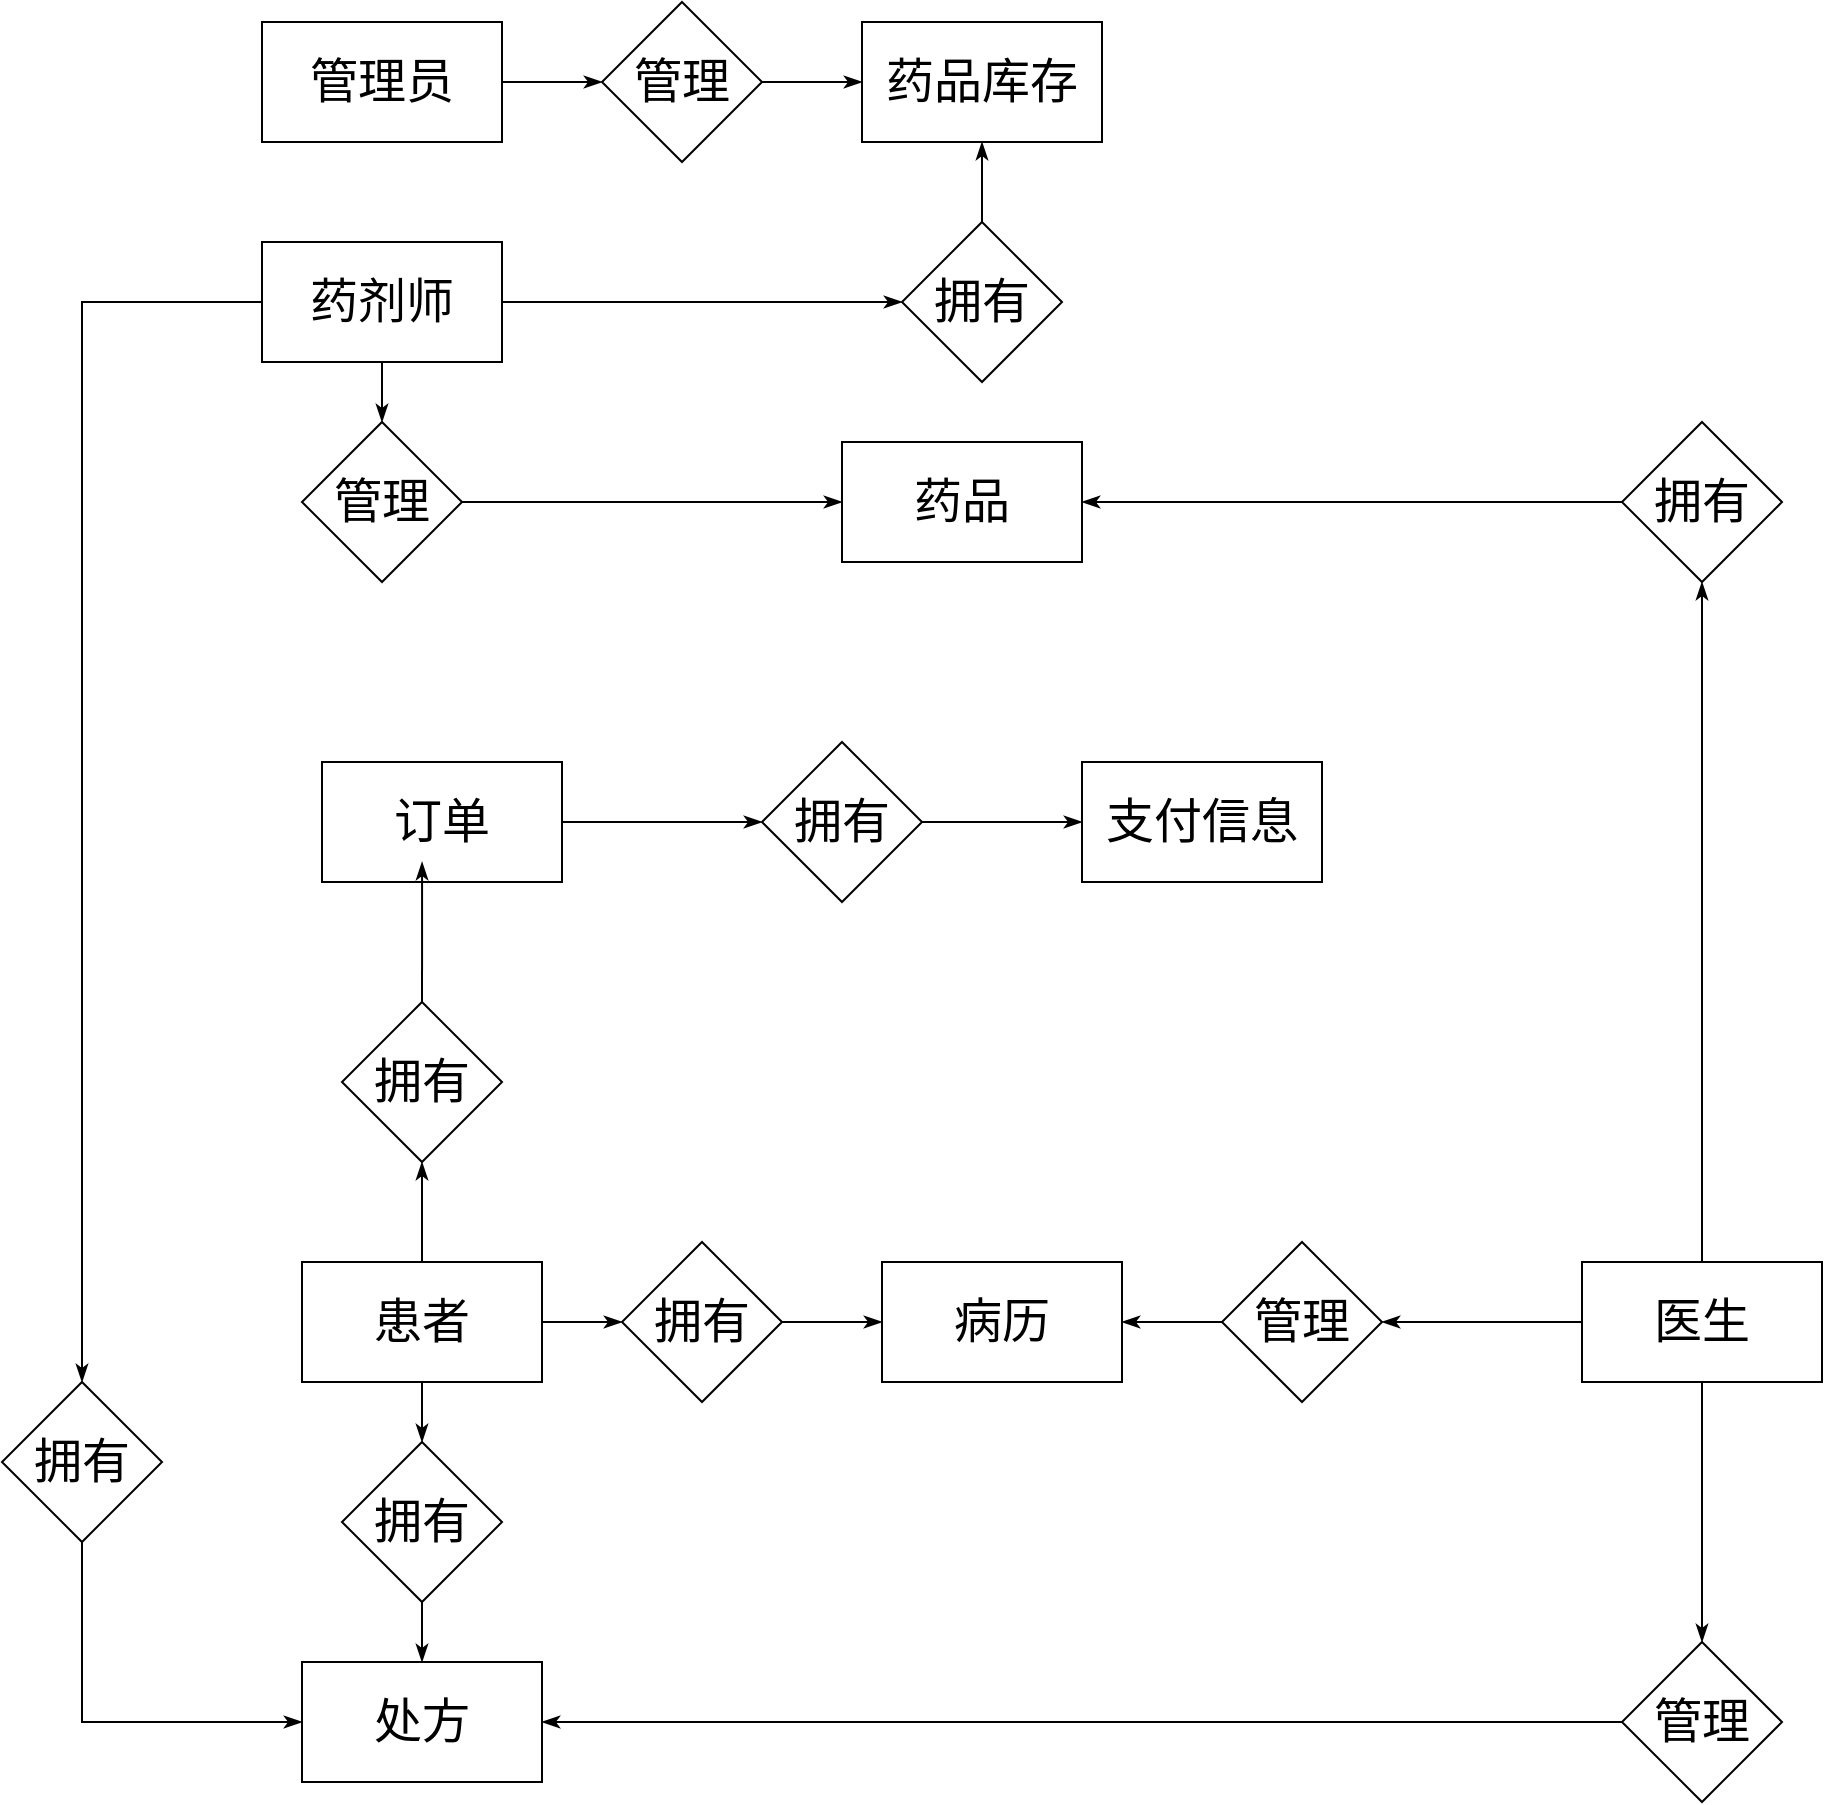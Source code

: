 <mxfile version="17.5.0" type="github" pages="9">
  <diagram id="R2lEEEUBdFMjLlhIrx00" name="Page-1">
    <mxGraphModel dx="2650" dy="980" grid="1" gridSize="10" guides="1" tooltips="1" connect="1" arrows="1" fold="1" page="1" pageScale="1" pageWidth="850" pageHeight="1100" math="0" shadow="0" extFonts="Permanent Marker^https://fonts.googleapis.com/css?family=Permanent+Marker">
      <root>
        <mxCell id="0" />
        <mxCell id="1" parent="0" />
        <mxCell id="uY7E9bYtpIb9jMVkBMFC-43" style="edgeStyle=none;rounded=0;orthogonalLoop=1;jettySize=auto;html=1;endArrow=classicThin;endFill=1;fontSize=24;" parent="1" source="uY7E9bYtpIb9jMVkBMFC-13" target="uY7E9bYtpIb9jMVkBMFC-15" edge="1">
          <mxGeometry relative="1" as="geometry" />
        </mxCell>
        <mxCell id="uY7E9bYtpIb9jMVkBMFC-53" style="edgeStyle=none;rounded=0;orthogonalLoop=1;jettySize=auto;html=1;endArrow=classicThin;endFill=1;fontSize=24;" parent="1" source="uY7E9bYtpIb9jMVkBMFC-13" target="uY7E9bYtpIb9jMVkBMFC-52" edge="1">
          <mxGeometry relative="1" as="geometry" />
        </mxCell>
        <mxCell id="uY7E9bYtpIb9jMVkBMFC-64" style="edgeStyle=none;rounded=0;orthogonalLoop=1;jettySize=auto;html=1;endArrow=classicThin;endFill=1;fontSize=24;" parent="1" source="uY7E9bYtpIb9jMVkBMFC-13" target="uY7E9bYtpIb9jMVkBMFC-63" edge="1">
          <mxGeometry relative="1" as="geometry" />
        </mxCell>
        <mxCell id="uY7E9bYtpIb9jMVkBMFC-13" value="患者" style="rounded=0;whiteSpace=wrap;html=1;fontSize=24;" parent="1" vertex="1">
          <mxGeometry x="140" y="660" width="120" height="60" as="geometry" />
        </mxCell>
        <mxCell id="uY7E9bYtpIb9jMVkBMFC-46" style="edgeStyle=none;rounded=0;orthogonalLoop=1;jettySize=auto;html=1;endArrow=classicThin;endFill=1;fontSize=24;" parent="1" source="uY7E9bYtpIb9jMVkBMFC-14" target="uY7E9bYtpIb9jMVkBMFC-18" edge="1">
          <mxGeometry relative="1" as="geometry" />
        </mxCell>
        <mxCell id="uY7E9bYtpIb9jMVkBMFC-14" value="管理" style="rhombus;whiteSpace=wrap;html=1;fontSize=24;" parent="1" vertex="1">
          <mxGeometry x="600" y="650" width="80" height="80" as="geometry" />
        </mxCell>
        <mxCell id="uY7E9bYtpIb9jMVkBMFC-44" style="edgeStyle=none;rounded=0;orthogonalLoop=1;jettySize=auto;html=1;endArrow=classicThin;endFill=1;fontSize=24;" parent="1" source="uY7E9bYtpIb9jMVkBMFC-15" target="uY7E9bYtpIb9jMVkBMFC-18" edge="1">
          <mxGeometry relative="1" as="geometry" />
        </mxCell>
        <mxCell id="uY7E9bYtpIb9jMVkBMFC-15" value="拥有" style="rhombus;whiteSpace=wrap;html=1;fontSize=24;" parent="1" vertex="1">
          <mxGeometry x="300" y="650" width="80" height="80" as="geometry" />
        </mxCell>
        <mxCell id="uY7E9bYtpIb9jMVkBMFC-45" style="edgeStyle=none;rounded=0;orthogonalLoop=1;jettySize=auto;html=1;endArrow=classicThin;endFill=1;fontSize=24;" parent="1" source="uY7E9bYtpIb9jMVkBMFC-16" target="uY7E9bYtpIb9jMVkBMFC-14" edge="1">
          <mxGeometry relative="1" as="geometry" />
        </mxCell>
        <mxCell id="uY7E9bYtpIb9jMVkBMFC-50" style="edgeStyle=none;rounded=0;orthogonalLoop=1;jettySize=auto;html=1;endArrow=classicThin;endFill=1;fontSize=24;" parent="1" source="uY7E9bYtpIb9jMVkBMFC-16" target="uY7E9bYtpIb9jMVkBMFC-49" edge="1">
          <mxGeometry relative="1" as="geometry" />
        </mxCell>
        <mxCell id="uY7E9bYtpIb9jMVkBMFC-69" style="edgeStyle=none;rounded=0;orthogonalLoop=1;jettySize=auto;html=1;endArrow=classicThin;endFill=1;fontSize=24;" parent="1" source="uY7E9bYtpIb9jMVkBMFC-16" target="uY7E9bYtpIb9jMVkBMFC-37" edge="1">
          <mxGeometry relative="1" as="geometry">
            <mxPoint x="840" y="330" as="targetPoint" />
          </mxGeometry>
        </mxCell>
        <mxCell id="uY7E9bYtpIb9jMVkBMFC-16" value="医生" style="rounded=0;whiteSpace=wrap;html=1;fontSize=24;" parent="1" vertex="1">
          <mxGeometry x="780" y="660" width="120" height="60" as="geometry" />
        </mxCell>
        <mxCell id="uY7E9bYtpIb9jMVkBMFC-35" style="edgeStyle=none;rounded=0;orthogonalLoop=1;jettySize=auto;html=1;endArrow=classicThin;endFill=1;fontSize=24;" parent="1" source="uY7E9bYtpIb9jMVkBMFC-17" target="uY7E9bYtpIb9jMVkBMFC-34" edge="1">
          <mxGeometry relative="1" as="geometry" />
        </mxCell>
        <mxCell id="uY7E9bYtpIb9jMVkBMFC-41" style="edgeStyle=none;rounded=0;orthogonalLoop=1;jettySize=auto;html=1;endArrow=classicThin;endFill=1;fontSize=24;" parent="1" source="uY7E9bYtpIb9jMVkBMFC-17" edge="1">
          <mxGeometry relative="1" as="geometry">
            <mxPoint x="180" y="210.0" as="targetPoint" />
          </mxGeometry>
        </mxCell>
        <mxCell id="uY7E9bYtpIb9jMVkBMFC-62" style="edgeStyle=none;rounded=0;orthogonalLoop=1;jettySize=auto;html=1;endArrow=classicThin;endFill=1;fontSize=24;" parent="1" source="uY7E9bYtpIb9jMVkBMFC-17" target="uY7E9bYtpIb9jMVkBMFC-58" edge="1">
          <mxGeometry relative="1" as="geometry">
            <Array as="points">
              <mxPoint x="30" y="180" />
            </Array>
          </mxGeometry>
        </mxCell>
        <mxCell id="uY7E9bYtpIb9jMVkBMFC-70" style="edgeStyle=none;rounded=0;orthogonalLoop=1;jettySize=auto;html=1;entryX=0.5;entryY=0;entryDx=0;entryDy=0;endArrow=classicThin;endFill=1;fontSize=24;" parent="1" source="uY7E9bYtpIb9jMVkBMFC-17" target="uY7E9bYtpIb9jMVkBMFC-40" edge="1">
          <mxGeometry relative="1" as="geometry" />
        </mxCell>
        <mxCell id="uY7E9bYtpIb9jMVkBMFC-17" value="药剂师" style="rounded=0;whiteSpace=wrap;html=1;fontSize=24;" parent="1" vertex="1">
          <mxGeometry x="120" y="150" width="120" height="60" as="geometry" />
        </mxCell>
        <mxCell id="uY7E9bYtpIb9jMVkBMFC-18" value="病历" style="rounded=0;whiteSpace=wrap;html=1;fontSize=24;" parent="1" vertex="1">
          <mxGeometry x="430" y="660" width="120" height="60" as="geometry" />
        </mxCell>
        <mxCell id="uY7E9bYtpIb9jMVkBMFC-31" style="rounded=0;orthogonalLoop=1;jettySize=auto;html=1;endArrow=classicThin;endFill=1;fontSize=24;" parent="1" source="uY7E9bYtpIb9jMVkBMFC-19" target="uY7E9bYtpIb9jMVkBMFC-28" edge="1">
          <mxGeometry relative="1" as="geometry" />
        </mxCell>
        <mxCell id="uY7E9bYtpIb9jMVkBMFC-19" value="管理员" style="rounded=0;whiteSpace=wrap;html=1;fontSize=24;" parent="1" vertex="1">
          <mxGeometry x="120" y="40" width="120" height="60" as="geometry" />
        </mxCell>
        <mxCell id="uY7E9bYtpIb9jMVkBMFC-21" value="药品库存" style="rounded=0;whiteSpace=wrap;html=1;fontSize=24;" parent="1" vertex="1">
          <mxGeometry x="420" y="40" width="120" height="60" as="geometry" />
        </mxCell>
        <mxCell id="uY7E9bYtpIb9jMVkBMFC-22" value="药品" style="rounded=0;whiteSpace=wrap;html=1;fontSize=24;" parent="1" vertex="1">
          <mxGeometry x="410" y="250" width="120" height="60" as="geometry" />
        </mxCell>
        <mxCell id="uY7E9bYtpIb9jMVkBMFC-23" value="处方" style="rounded=0;whiteSpace=wrap;html=1;fontSize=24;" parent="1" vertex="1">
          <mxGeometry x="140" y="860" width="120" height="60" as="geometry" />
        </mxCell>
        <mxCell id="uY7E9bYtpIb9jMVkBMFC-24" value="支付信息" style="rounded=0;whiteSpace=wrap;html=1;fontSize=24;" parent="1" vertex="1">
          <mxGeometry x="530" y="410" width="120" height="60" as="geometry" />
        </mxCell>
        <mxCell id="uY7E9bYtpIb9jMVkBMFC-67" style="edgeStyle=none;rounded=0;orthogonalLoop=1;jettySize=auto;html=1;endArrow=classicThin;endFill=1;fontSize=24;" parent="1" source="uY7E9bYtpIb9jMVkBMFC-25" target="uY7E9bYtpIb9jMVkBMFC-66" edge="1">
          <mxGeometry relative="1" as="geometry" />
        </mxCell>
        <mxCell id="uY7E9bYtpIb9jMVkBMFC-25" value="订单" style="rounded=0;whiteSpace=wrap;html=1;fontSize=24;" parent="1" vertex="1">
          <mxGeometry x="150" y="410" width="120" height="60" as="geometry" />
        </mxCell>
        <mxCell id="uY7E9bYtpIb9jMVkBMFC-33" style="edgeStyle=none;rounded=0;orthogonalLoop=1;jettySize=auto;html=1;endArrow=classicThin;endFill=1;fontSize=24;" parent="1" source="uY7E9bYtpIb9jMVkBMFC-28" target="uY7E9bYtpIb9jMVkBMFC-21" edge="1">
          <mxGeometry relative="1" as="geometry" />
        </mxCell>
        <mxCell id="uY7E9bYtpIb9jMVkBMFC-28" value="管理" style="rhombus;whiteSpace=wrap;html=1;fontSize=24;" parent="1" vertex="1">
          <mxGeometry x="290" y="30" width="80" height="80" as="geometry" />
        </mxCell>
        <mxCell id="uY7E9bYtpIb9jMVkBMFC-36" style="edgeStyle=none;rounded=0;orthogonalLoop=1;jettySize=auto;html=1;endArrow=classicThin;endFill=1;fontSize=24;" parent="1" source="uY7E9bYtpIb9jMVkBMFC-34" target="uY7E9bYtpIb9jMVkBMFC-21" edge="1">
          <mxGeometry relative="1" as="geometry" />
        </mxCell>
        <mxCell id="uY7E9bYtpIb9jMVkBMFC-34" value="拥有" style="rhombus;whiteSpace=wrap;html=1;fontSize=24;" parent="1" vertex="1">
          <mxGeometry x="440" y="140" width="80" height="80" as="geometry" />
        </mxCell>
        <mxCell id="uY7E9bYtpIb9jMVkBMFC-38" style="edgeStyle=none;rounded=0;orthogonalLoop=1;jettySize=auto;html=1;endArrow=classicThin;endFill=1;fontSize=24;" parent="1" source="uY7E9bYtpIb9jMVkBMFC-37" target="uY7E9bYtpIb9jMVkBMFC-22" edge="1">
          <mxGeometry relative="1" as="geometry" />
        </mxCell>
        <mxCell id="uY7E9bYtpIb9jMVkBMFC-37" value="拥有" style="rhombus;whiteSpace=wrap;html=1;fontSize=24;" parent="1" vertex="1">
          <mxGeometry x="800" y="240" width="80" height="80" as="geometry" />
        </mxCell>
        <mxCell id="uY7E9bYtpIb9jMVkBMFC-42" style="edgeStyle=none;rounded=0;orthogonalLoop=1;jettySize=auto;html=1;endArrow=classicThin;endFill=1;fontSize=24;" parent="1" source="uY7E9bYtpIb9jMVkBMFC-40" target="uY7E9bYtpIb9jMVkBMFC-22" edge="1">
          <mxGeometry relative="1" as="geometry" />
        </mxCell>
        <mxCell id="uY7E9bYtpIb9jMVkBMFC-40" value="管理" style="rhombus;whiteSpace=wrap;html=1;fontSize=24;" parent="1" vertex="1">
          <mxGeometry x="140" y="240" width="80" height="80" as="geometry" />
        </mxCell>
        <mxCell id="uY7E9bYtpIb9jMVkBMFC-51" style="edgeStyle=none;rounded=0;orthogonalLoop=1;jettySize=auto;html=1;endArrow=classicThin;endFill=1;fontSize=24;" parent="1" source="uY7E9bYtpIb9jMVkBMFC-49" target="uY7E9bYtpIb9jMVkBMFC-23" edge="1">
          <mxGeometry relative="1" as="geometry" />
        </mxCell>
        <mxCell id="uY7E9bYtpIb9jMVkBMFC-49" value="管理" style="rhombus;whiteSpace=wrap;html=1;fontSize=24;" parent="1" vertex="1">
          <mxGeometry x="800" y="850" width="80" height="80" as="geometry" />
        </mxCell>
        <mxCell id="uY7E9bYtpIb9jMVkBMFC-54" style="edgeStyle=none;rounded=0;orthogonalLoop=1;jettySize=auto;html=1;endArrow=classicThin;endFill=1;fontSize=24;" parent="1" source="uY7E9bYtpIb9jMVkBMFC-52" target="uY7E9bYtpIb9jMVkBMFC-23" edge="1">
          <mxGeometry relative="1" as="geometry" />
        </mxCell>
        <mxCell id="uY7E9bYtpIb9jMVkBMFC-52" value="拥有" style="rhombus;whiteSpace=wrap;html=1;fontSize=24;" parent="1" vertex="1">
          <mxGeometry x="160" y="750" width="80" height="80" as="geometry" />
        </mxCell>
        <mxCell id="uY7E9bYtpIb9jMVkBMFC-60" style="edgeStyle=none;rounded=0;orthogonalLoop=1;jettySize=auto;html=1;endArrow=classicThin;endFill=1;fontSize=24;" parent="1" target="uY7E9bYtpIb9jMVkBMFC-23" edge="1">
          <mxGeometry relative="1" as="geometry">
            <mxPoint x="30" y="780" as="sourcePoint" />
            <Array as="points">
              <mxPoint x="30" y="890" />
            </Array>
          </mxGeometry>
        </mxCell>
        <mxCell id="uY7E9bYtpIb9jMVkBMFC-58" value="拥有" style="rhombus;whiteSpace=wrap;html=1;fontSize=24;" parent="1" vertex="1">
          <mxGeometry x="-10" y="720" width="80" height="80" as="geometry" />
        </mxCell>
        <mxCell id="uY7E9bYtpIb9jMVkBMFC-65" style="edgeStyle=none;rounded=0;orthogonalLoop=1;jettySize=auto;html=1;entryX=0.417;entryY=0.833;entryDx=0;entryDy=0;entryPerimeter=0;endArrow=classicThin;endFill=1;fontSize=24;" parent="1" source="uY7E9bYtpIb9jMVkBMFC-63" target="uY7E9bYtpIb9jMVkBMFC-25" edge="1">
          <mxGeometry relative="1" as="geometry" />
        </mxCell>
        <mxCell id="uY7E9bYtpIb9jMVkBMFC-63" value="拥有" style="rhombus;whiteSpace=wrap;html=1;fontSize=24;" parent="1" vertex="1">
          <mxGeometry x="160" y="530" width="80" height="80" as="geometry" />
        </mxCell>
        <mxCell id="uY7E9bYtpIb9jMVkBMFC-68" style="edgeStyle=none;rounded=0;orthogonalLoop=1;jettySize=auto;html=1;entryX=0;entryY=0.5;entryDx=0;entryDy=0;endArrow=classicThin;endFill=1;fontSize=24;" parent="1" source="uY7E9bYtpIb9jMVkBMFC-66" target="uY7E9bYtpIb9jMVkBMFC-24" edge="1">
          <mxGeometry relative="1" as="geometry" />
        </mxCell>
        <mxCell id="uY7E9bYtpIb9jMVkBMFC-66" value="拥有" style="rhombus;whiteSpace=wrap;html=1;fontSize=24;" parent="1" vertex="1">
          <mxGeometry x="370" y="400" width="80" height="80" as="geometry" />
        </mxCell>
      </root>
    </mxGraphModel>
  </diagram>
  <diagram id="TorP0n3NIhQpavDxAfDY" name="第 2 页">
    <mxGraphModel dx="990" dy="539" grid="1" gridSize="10" guides="1" tooltips="1" connect="1" arrows="1" fold="1" page="1" pageScale="1" pageWidth="827" pageHeight="1169" math="0" shadow="0">
      <root>
        <mxCell id="0" />
        <mxCell id="1" parent="0" />
        <mxCell id="TuiO1ikeX9fcjSL5zNRr-13" style="orthogonalLoop=1;jettySize=auto;html=1;fontFamily=Helvetica;fontSize=21;fontColor=default;endArrow=none;endFill=0;rounded=0;" parent="1" source="TuiO1ikeX9fcjSL5zNRr-1" target="TuiO1ikeX9fcjSL5zNRr-9" edge="1">
          <mxGeometry relative="1" as="geometry" />
        </mxCell>
        <mxCell id="TuiO1ikeX9fcjSL5zNRr-14" style="orthogonalLoop=1;jettySize=auto;html=1;fontFamily=Helvetica;fontSize=21;fontColor=default;endArrow=none;endFill=0;rounded=0;" parent="1" source="TuiO1ikeX9fcjSL5zNRr-1" target="TuiO1ikeX9fcjSL5zNRr-8" edge="1">
          <mxGeometry relative="1" as="geometry" />
        </mxCell>
        <mxCell id="TuiO1ikeX9fcjSL5zNRr-15" style="orthogonalLoop=1;jettySize=auto;html=1;fontFamily=Helvetica;fontSize=21;fontColor=default;endArrow=none;endFill=0;rounded=0;" parent="1" target="TuiO1ikeX9fcjSL5zNRr-7" edge="1">
          <mxGeometry relative="1" as="geometry">
            <mxPoint x="510" y="350" as="sourcePoint" />
          </mxGeometry>
        </mxCell>
        <mxCell id="TuiO1ikeX9fcjSL5zNRr-16" style="orthogonalLoop=1;jettySize=auto;html=1;fontFamily=Helvetica;fontSize=21;fontColor=default;endArrow=none;endFill=0;rounded=0;" parent="1" source="TuiO1ikeX9fcjSL5zNRr-1" target="TuiO1ikeX9fcjSL5zNRr-6" edge="1">
          <mxGeometry relative="1" as="geometry" />
        </mxCell>
        <mxCell id="TuiO1ikeX9fcjSL5zNRr-17" style="orthogonalLoop=1;jettySize=auto;html=1;fontFamily=Helvetica;fontSize=21;fontColor=default;endArrow=none;endFill=0;rounded=0;" parent="1" source="TuiO1ikeX9fcjSL5zNRr-1" target="TuiO1ikeX9fcjSL5zNRr-5" edge="1">
          <mxGeometry relative="1" as="geometry" />
        </mxCell>
        <mxCell id="TuiO1ikeX9fcjSL5zNRr-18" style="orthogonalLoop=1;jettySize=auto;html=1;fontFamily=Helvetica;fontSize=21;fontColor=default;endArrow=none;endFill=0;rounded=0;" parent="1" source="TuiO1ikeX9fcjSL5zNRr-1" target="TuiO1ikeX9fcjSL5zNRr-4" edge="1">
          <mxGeometry relative="1" as="geometry" />
        </mxCell>
        <mxCell id="TuiO1ikeX9fcjSL5zNRr-19" style="orthogonalLoop=1;jettySize=auto;html=1;fontFamily=Helvetica;fontSize=21;fontColor=default;endArrow=none;endFill=0;rounded=0;" parent="1" source="TuiO1ikeX9fcjSL5zNRr-1" target="TuiO1ikeX9fcjSL5zNRr-2" edge="1">
          <mxGeometry relative="1" as="geometry" />
        </mxCell>
        <mxCell id="TuiO1ikeX9fcjSL5zNRr-20" style="orthogonalLoop=1;jettySize=auto;html=1;fontFamily=Helvetica;fontSize=21;fontColor=default;endArrow=none;endFill=0;rounded=0;" parent="1" source="TuiO1ikeX9fcjSL5zNRr-1" target="TuiO1ikeX9fcjSL5zNRr-3" edge="1">
          <mxGeometry relative="1" as="geometry" />
        </mxCell>
        <mxCell id="TuiO1ikeX9fcjSL5zNRr-1" value="患者" style="rounded=1;whiteSpace=wrap;html=1;fontSize=21;labelBackgroundColor=default;endArrow=none;endFill=0;" parent="1" vertex="1">
          <mxGeometry x="350" y="250" width="170" height="100" as="geometry" />
        </mxCell>
        <mxCell id="TuiO1ikeX9fcjSL5zNRr-2" value="&lt;font style=&quot;font-size: 21px;&quot;&gt;id&lt;/font&gt;" style="ellipse;whiteSpace=wrap;html=1;fontSize=21;labelBackgroundColor=default;endArrow=none;rounded=1;endFill=0;" parent="1" vertex="1">
          <mxGeometry x="310" y="50" width="120" height="80" as="geometry" />
        </mxCell>
        <mxCell id="TuiO1ikeX9fcjSL5zNRr-3" value="姓名" style="ellipse;whiteSpace=wrap;html=1;fontSize=21;labelBackgroundColor=default;endArrow=none;rounded=1;endFill=0;" parent="1" vertex="1">
          <mxGeometry x="210" y="110" width="120" height="80" as="geometry" />
        </mxCell>
        <mxCell id="TuiO1ikeX9fcjSL5zNRr-4" value="生日" style="ellipse;whiteSpace=wrap;html=1;fontSize=21;labelBackgroundColor=default;endArrow=none;rounded=1;endFill=0;" parent="1" vertex="1">
          <mxGeometry x="160" y="210" width="120" height="80" as="geometry" />
        </mxCell>
        <mxCell id="TuiO1ikeX9fcjSL5zNRr-5" value="身份证号" style="ellipse;whiteSpace=wrap;html=1;fontSize=21;labelBackgroundColor=default;endArrow=none;rounded=1;endFill=0;" parent="1" vertex="1">
          <mxGeometry x="180" y="310" width="120" height="80" as="geometry" />
        </mxCell>
        <mxCell id="TuiO1ikeX9fcjSL5zNRr-6" value="职业" style="ellipse;whiteSpace=wrap;html=1;fontSize=21;labelBackgroundColor=default;endArrow=none;rounded=1;endFill=0;" parent="1" vertex="1">
          <mxGeometry x="320" y="400" width="120" height="80" as="geometry" />
        </mxCell>
        <mxCell id="TuiO1ikeX9fcjSL5zNRr-7" value="电话" style="ellipse;whiteSpace=wrap;html=1;fontSize=21;labelBackgroundColor=default;endArrow=none;rounded=1;endFill=0;" parent="1" vertex="1">
          <mxGeometry x="520" y="390" width="120" height="80" as="geometry" />
        </mxCell>
        <mxCell id="TuiO1ikeX9fcjSL5zNRr-8" value="性别" style="ellipse;whiteSpace=wrap;html=1;fontSize=21;labelBackgroundColor=default;endArrow=none;rounded=1;endFill=0;" parent="1" vertex="1">
          <mxGeometry x="580" y="270" width="120" height="80" as="geometry" />
        </mxCell>
        <mxCell id="TuiO1ikeX9fcjSL5zNRr-9" value="年龄" style="ellipse;whiteSpace=wrap;html=1;fontSize=21;" parent="1" vertex="1">
          <mxGeometry x="580" y="160" width="120" height="80" as="geometry" />
        </mxCell>
        <mxCell id="TuiO1ikeX9fcjSL5zNRr-10" value="工作单位" style="ellipse;whiteSpace=wrap;html=1;fontSize=21;labelBackgroundColor=default;endArrow=none;rounded=1;endFill=0;" parent="1" vertex="1">
          <mxGeometry x="480" y="60" width="120" height="80" as="geometry" />
        </mxCell>
        <mxCell id="5BvkhjFjZKXJKKaeE2xH-2" style="orthogonalLoop=1;jettySize=auto;html=1;fontFamily=Helvetica;fontSize=21;fontColor=default;endArrow=none;endFill=0;rounded=0;" parent="1" source="TuiO1ikeX9fcjSL5zNRr-1" target="TuiO1ikeX9fcjSL5zNRr-10" edge="1">
          <mxGeometry relative="1" as="geometry">
            <mxPoint x="420" y="260" as="sourcePoint" />
            <mxPoint x="364" y="160" as="targetPoint" />
          </mxGeometry>
        </mxCell>
      </root>
    </mxGraphModel>
  </diagram>
  <diagram id="hadG1VR05ZEIkQp3sjcM" name="第 3 页">
    <mxGraphModel dx="990" dy="539" grid="1" gridSize="10" guides="1" tooltips="1" connect="1" arrows="1" fold="1" page="1" pageScale="1" pageWidth="827" pageHeight="1169" math="0" shadow="0">
      <root>
        <mxCell id="0" />
        <mxCell id="1" parent="0" />
        <mxCell id="MOh-h57dz2v4LBhrLHe_-13" style="rounded=0;orthogonalLoop=1;jettySize=auto;html=1;fontFamily=Helvetica;fontSize=21;fontColor=default;endArrow=none;endFill=0;" parent="1" source="MOh-h57dz2v4LBhrLHe_-1" target="MOh-h57dz2v4LBhrLHe_-10" edge="1">
          <mxGeometry relative="1" as="geometry" />
        </mxCell>
        <mxCell id="MOh-h57dz2v4LBhrLHe_-14" style="rounded=0;orthogonalLoop=1;jettySize=auto;html=1;fontFamily=Helvetica;fontSize=21;fontColor=default;endArrow=none;endFill=0;" parent="1" source="MOh-h57dz2v4LBhrLHe_-1" target="MOh-h57dz2v4LBhrLHe_-9" edge="1">
          <mxGeometry relative="1" as="geometry" />
        </mxCell>
        <mxCell id="MOh-h57dz2v4LBhrLHe_-15" style="rounded=0;orthogonalLoop=1;jettySize=auto;html=1;fontFamily=Helvetica;fontSize=21;fontColor=default;endArrow=none;endFill=0;" parent="1" source="MOh-h57dz2v4LBhrLHe_-1" target="MOh-h57dz2v4LBhrLHe_-8" edge="1">
          <mxGeometry relative="1" as="geometry" />
        </mxCell>
        <mxCell id="MOh-h57dz2v4LBhrLHe_-16" style="rounded=0;orthogonalLoop=1;jettySize=auto;html=1;fontFamily=Helvetica;fontSize=21;fontColor=default;endArrow=none;endFill=0;" parent="1" source="MOh-h57dz2v4LBhrLHe_-1" target="MOh-h57dz2v4LBhrLHe_-7" edge="1">
          <mxGeometry relative="1" as="geometry" />
        </mxCell>
        <mxCell id="MOh-h57dz2v4LBhrLHe_-17" style="rounded=0;orthogonalLoop=1;jettySize=auto;html=1;fontFamily=Helvetica;fontSize=21;fontColor=default;endArrow=none;endFill=0;" parent="1" source="MOh-h57dz2v4LBhrLHe_-1" target="MOh-h57dz2v4LBhrLHe_-6" edge="1">
          <mxGeometry relative="1" as="geometry" />
        </mxCell>
        <mxCell id="MOh-h57dz2v4LBhrLHe_-18" style="rounded=0;orthogonalLoop=1;jettySize=auto;html=1;fontFamily=Helvetica;fontSize=21;fontColor=default;endArrow=none;endFill=0;" parent="1" source="MOh-h57dz2v4LBhrLHe_-1" target="MOh-h57dz2v4LBhrLHe_-5" edge="1">
          <mxGeometry relative="1" as="geometry" />
        </mxCell>
        <mxCell id="MOh-h57dz2v4LBhrLHe_-19" style="rounded=0;orthogonalLoop=1;jettySize=auto;html=1;fontFamily=Helvetica;fontSize=21;fontColor=default;endArrow=none;endFill=0;" parent="1" source="MOh-h57dz2v4LBhrLHe_-1" target="MOh-h57dz2v4LBhrLHe_-4" edge="1">
          <mxGeometry relative="1" as="geometry" />
        </mxCell>
        <mxCell id="MOh-h57dz2v4LBhrLHe_-20" style="rounded=0;orthogonalLoop=1;jettySize=auto;html=1;fontFamily=Helvetica;fontSize=21;fontColor=default;endArrow=none;endFill=0;" parent="1" source="MOh-h57dz2v4LBhrLHe_-1" target="MOh-h57dz2v4LBhrLHe_-3" edge="1">
          <mxGeometry relative="1" as="geometry" />
        </mxCell>
        <mxCell id="MOh-h57dz2v4LBhrLHe_-21" style="rounded=0;orthogonalLoop=1;jettySize=auto;html=1;fontFamily=Helvetica;fontSize=21;fontColor=default;endArrow=none;endFill=0;" parent="1" source="MOh-h57dz2v4LBhrLHe_-1" target="MOh-h57dz2v4LBhrLHe_-2" edge="1">
          <mxGeometry relative="1" as="geometry" />
        </mxCell>
        <mxCell id="MOh-h57dz2v4LBhrLHe_-1" value="医生" style="rounded=0;whiteSpace=wrap;html=1;fontFamily=Helvetica;fontSize=21;fontColor=default;strokeColor=default;fillColor=default;" parent="1" vertex="1">
          <mxGeometry x="370" y="210" width="120" height="60" as="geometry" />
        </mxCell>
        <mxCell id="MOh-h57dz2v4LBhrLHe_-2" value="职位" style="ellipse;whiteSpace=wrap;html=1;fontFamily=Helvetica;fontSize=21;fontColor=default;strokeColor=default;fillColor=default;" parent="1" vertex="1">
          <mxGeometry x="180" y="157" width="120" height="80" as="geometry" />
        </mxCell>
        <mxCell id="MOh-h57dz2v4LBhrLHe_-3" value="性别" style="ellipse;whiteSpace=wrap;html=1;fontFamily=Helvetica;fontSize=21;fontColor=default;strokeColor=default;fillColor=default;" parent="1" vertex="1">
          <mxGeometry x="180" y="256" width="120" height="80" as="geometry" />
        </mxCell>
        <mxCell id="MOh-h57dz2v4LBhrLHe_-4" value="电话" style="ellipse;whiteSpace=wrap;html=1;fontFamily=Helvetica;fontSize=21;fontColor=default;strokeColor=default;fillColor=default;" parent="1" vertex="1">
          <mxGeometry x="460" y="380" width="120" height="80" as="geometry" />
        </mxCell>
        <mxCell id="MOh-h57dz2v4LBhrLHe_-5" value="年龄" style="ellipse;whiteSpace=wrap;html=1;fontFamily=Helvetica;fontSize=21;fontColor=default;strokeColor=default;fillColor=default;" parent="1" vertex="1">
          <mxGeometry x="250" y="366" width="120" height="80" as="geometry" />
        </mxCell>
        <mxCell id="MOh-h57dz2v4LBhrLHe_-6" value="工号" style="ellipse;whiteSpace=wrap;html=1;fontFamily=Helvetica;fontSize=21;fontColor=default;strokeColor=default;fillColor=default;" parent="1" vertex="1">
          <mxGeometry x="560" y="310" width="120" height="80" as="geometry" />
        </mxCell>
        <mxCell id="MOh-h57dz2v4LBhrLHe_-7" value="科室" style="ellipse;whiteSpace=wrap;html=1;fontFamily=Helvetica;fontSize=21;fontColor=default;strokeColor=default;fillColor=default;" parent="1" vertex="1">
          <mxGeometry x="560" y="211" width="120" height="80" as="geometry" />
        </mxCell>
        <mxCell id="MOh-h57dz2v4LBhrLHe_-8" value="生日" style="ellipse;whiteSpace=wrap;html=1;fontFamily=Helvetica;fontSize=21;fontColor=default;strokeColor=default;fillColor=default;" parent="1" vertex="1">
          <mxGeometry x="560" y="110" width="120" height="80" as="geometry" />
        </mxCell>
        <mxCell id="MOh-h57dz2v4LBhrLHe_-9" value="姓名" style="ellipse;whiteSpace=wrap;html=1;fontFamily=Helvetica;fontSize=21;fontColor=default;strokeColor=default;fillColor=default;" parent="1" vertex="1">
          <mxGeometry x="400" y="40" width="120" height="80" as="geometry" />
        </mxCell>
        <mxCell id="MOh-h57dz2v4LBhrLHe_-10" value="id" style="ellipse;whiteSpace=wrap;html=1;fontFamily=Helvetica;fontSize=21;fontColor=default;strokeColor=default;fillColor=default;" parent="1" vertex="1">
          <mxGeometry x="240" y="60" width="120" height="80" as="geometry" />
        </mxCell>
      </root>
    </mxGraphModel>
  </diagram>
  <diagram id="EjU5wLAt_PmvkanEHdvI" name="第 4 页">
    <mxGraphModel dx="990" dy="1708" grid="1" gridSize="10" guides="1" tooltips="1" connect="1" arrows="1" fold="1" page="1" pageScale="1" pageWidth="827" pageHeight="1169" math="0" shadow="0">
      <root>
        <mxCell id="0" />
        <mxCell id="1" parent="0" />
        <mxCell id="fShTHMHh3q05o33s3Hun-1" value="性别" style="ellipse;whiteSpace=wrap;html=1;fontFamily=Helvetica;fontSize=21;fontColor=default;strokeColor=default;fillColor=default;" parent="1" vertex="1">
          <mxGeometry x="240" y="170" width="120" height="80" as="geometry" />
        </mxCell>
        <mxCell id="xugOmylKjbmE6fKXPhT9-10" style="rounded=0;orthogonalLoop=1;jettySize=auto;html=1;fontFamily=Helvetica;fontSize=21;fontColor=default;endArrow=none;endFill=0;" parent="1" source="fShTHMHh3q05o33s3Hun-2" target="xugOmylKjbmE6fKXPhT9-3" edge="1">
          <mxGeometry relative="1" as="geometry" />
        </mxCell>
        <mxCell id="xugOmylKjbmE6fKXPhT9-11" style="rounded=0;orthogonalLoop=1;jettySize=auto;html=1;fontFamily=Helvetica;fontSize=21;fontColor=default;endArrow=none;endFill=0;" parent="1" source="fShTHMHh3q05o33s3Hun-2" target="xugOmylKjbmE6fKXPhT9-7" edge="1">
          <mxGeometry relative="1" as="geometry" />
        </mxCell>
        <mxCell id="xugOmylKjbmE6fKXPhT9-12" style="rounded=0;orthogonalLoop=1;jettySize=auto;html=1;fontFamily=Helvetica;fontSize=21;fontColor=default;endArrow=none;endFill=0;" parent="1" source="fShTHMHh3q05o33s3Hun-2" target="xugOmylKjbmE6fKXPhT9-9" edge="1">
          <mxGeometry relative="1" as="geometry" />
        </mxCell>
        <mxCell id="xugOmylKjbmE6fKXPhT9-13" style="rounded=0;orthogonalLoop=1;jettySize=auto;html=1;fontFamily=Helvetica;fontSize=21;fontColor=default;endArrow=none;endFill=0;" parent="1" source="fShTHMHh3q05o33s3Hun-2" target="xugOmylKjbmE6fKXPhT9-4" edge="1">
          <mxGeometry relative="1" as="geometry" />
        </mxCell>
        <mxCell id="xugOmylKjbmE6fKXPhT9-14" style="rounded=0;orthogonalLoop=1;jettySize=auto;html=1;fontFamily=Helvetica;fontSize=21;fontColor=default;endArrow=none;endFill=0;" parent="1" source="fShTHMHh3q05o33s3Hun-2" target="xugOmylKjbmE6fKXPhT9-5" edge="1">
          <mxGeometry relative="1" as="geometry" />
        </mxCell>
        <mxCell id="xugOmylKjbmE6fKXPhT9-15" style="rounded=0;orthogonalLoop=1;jettySize=auto;html=1;fontFamily=Helvetica;fontSize=21;fontColor=default;endArrow=none;endFill=0;" parent="1" source="fShTHMHh3q05o33s3Hun-2" target="xugOmylKjbmE6fKXPhT9-6" edge="1">
          <mxGeometry relative="1" as="geometry" />
        </mxCell>
        <mxCell id="xugOmylKjbmE6fKXPhT9-16" style="rounded=0;orthogonalLoop=1;jettySize=auto;html=1;fontFamily=Helvetica;fontSize=21;fontColor=default;endArrow=none;endFill=0;" parent="1" source="fShTHMHh3q05o33s3Hun-2" target="fShTHMHh3q05o33s3Hun-1" edge="1">
          <mxGeometry relative="1" as="geometry" />
        </mxCell>
        <mxCell id="xugOmylKjbmE6fKXPhT9-17" style="rounded=0;orthogonalLoop=1;jettySize=auto;html=1;fontFamily=Helvetica;fontSize=21;fontColor=default;endArrow=none;endFill=0;" parent="1" source="fShTHMHh3q05o33s3Hun-2" target="xugOmylKjbmE6fKXPhT9-1" edge="1">
          <mxGeometry relative="1" as="geometry" />
        </mxCell>
        <mxCell id="xugOmylKjbmE6fKXPhT9-18" style="rounded=0;orthogonalLoop=1;jettySize=auto;html=1;fontFamily=Helvetica;fontSize=21;fontColor=default;endArrow=none;endFill=0;" parent="1" source="fShTHMHh3q05o33s3Hun-2" target="xugOmylKjbmE6fKXPhT9-2" edge="1">
          <mxGeometry relative="1" as="geometry" />
        </mxCell>
        <mxCell id="xugOmylKjbmE6fKXPhT9-19" style="rounded=0;orthogonalLoop=1;jettySize=auto;html=1;fontFamily=Helvetica;fontSize=21;fontColor=default;endArrow=none;endFill=0;" parent="1" source="fShTHMHh3q05o33s3Hun-2" target="xugOmylKjbmE6fKXPhT9-8" edge="1">
          <mxGeometry relative="1" as="geometry" />
        </mxCell>
        <mxCell id="fShTHMHh3q05o33s3Hun-2" value="药剂师" style="rounded=0;whiteSpace=wrap;html=1;fontFamily=Helvetica;fontSize=21;fontColor=default;strokeColor=default;fillColor=default;" parent="1" vertex="1">
          <mxGeometry x="460" y="180" width="150" height="90" as="geometry" />
        </mxCell>
        <mxCell id="xugOmylKjbmE6fKXPhT9-1" value="职位" style="ellipse;whiteSpace=wrap;html=1;fontFamily=Helvetica;fontSize=21;fontColor=default;strokeColor=default;fillColor=default;" parent="1" vertex="1">
          <mxGeometry x="240" y="70" width="120" height="80" as="geometry" />
        </mxCell>
        <mxCell id="xugOmylKjbmE6fKXPhT9-2" value="id" style="ellipse;whiteSpace=wrap;html=1;fontFamily=Helvetica;fontSize=21;fontColor=default;strokeColor=default;fillColor=default;" parent="1" vertex="1">
          <mxGeometry x="370" y="-10" width="120" height="80" as="geometry" />
        </mxCell>
        <mxCell id="xugOmylKjbmE6fKXPhT9-3" value="生日" style="ellipse;whiteSpace=wrap;html=1;fontFamily=Helvetica;fontSize=21;fontColor=default;strokeColor=default;fillColor=default;" parent="1" vertex="1">
          <mxGeometry x="698" y="55" width="120" height="90" as="geometry" />
        </mxCell>
        <mxCell id="xugOmylKjbmE6fKXPhT9-4" value="工号" style="ellipse;whiteSpace=wrap;html=1;fontFamily=Helvetica;fontSize=21;fontColor=default;strokeColor=default;fillColor=default;" parent="1" vertex="1">
          <mxGeometry x="698" y="160" width="120" height="80" as="geometry" />
        </mxCell>
        <mxCell id="xugOmylKjbmE6fKXPhT9-5" value="年龄" style="ellipse;whiteSpace=wrap;html=1;fontFamily=Helvetica;fontSize=21;fontColor=default;strokeColor=default;fillColor=default;" parent="1" vertex="1">
          <mxGeometry x="380" y="340" width="120" height="80" as="geometry" />
        </mxCell>
        <mxCell id="xugOmylKjbmE6fKXPhT9-6" value="电话" style="ellipse;whiteSpace=wrap;html=1;fontFamily=Helvetica;fontSize=21;fontColor=default;strokeColor=default;fillColor=default;" parent="1" vertex="1">
          <mxGeometry x="240" y="270" width="120" height="80" as="geometry" />
        </mxCell>
        <mxCell id="xugOmylKjbmE6fKXPhT9-7" value="部门" style="ellipse;whiteSpace=wrap;html=1;fontFamily=Helvetica;fontSize=21;fontColor=default;strokeColor=default;fillColor=default;" parent="1" vertex="1">
          <mxGeometry x="698" y="260" width="120" height="80" as="geometry" />
        </mxCell>
        <mxCell id="xugOmylKjbmE6fKXPhT9-8" value="姓名" style="ellipse;whiteSpace=wrap;html=1;fontFamily=Helvetica;fontSize=21;fontColor=default;strokeColor=default;fillColor=default;" parent="1" vertex="1">
          <mxGeometry x="550" y="-30" width="120" height="80" as="geometry" />
        </mxCell>
        <mxCell id="xugOmylKjbmE6fKXPhT9-9" value="药房" style="ellipse;whiteSpace=wrap;html=1;fontFamily=Helvetica;fontSize=21;fontColor=default;strokeColor=default;fillColor=default;" parent="1" vertex="1">
          <mxGeometry x="600" y="350" width="120" height="80" as="geometry" />
        </mxCell>
      </root>
    </mxGraphModel>
  </diagram>
  <diagram id="5AL79XXUuiRDooMFETkq" name="第 5 页">
    <mxGraphModel dx="990" dy="539" grid="1" gridSize="10" guides="1" tooltips="1" connect="1" arrows="1" fold="1" page="1" pageScale="1" pageWidth="827" pageHeight="1169" math="0" shadow="0">
      <root>
        <mxCell id="0" />
        <mxCell id="1" parent="0" />
        <mxCell id="seS2Xyz4ps5QHjlllG9V-1" value="是否处方" style="ellipse;whiteSpace=wrap;html=1;fontFamily=Helvetica;fontSize=21;fontColor=default;strokeColor=default;fillColor=default;" parent="1" vertex="1">
          <mxGeometry x="250" y="140" width="120" height="80" as="geometry" />
        </mxCell>
        <mxCell id="seS2Xyz4ps5QHjlllG9V-10" style="rounded=0;orthogonalLoop=1;jettySize=auto;html=1;fontFamily=Helvetica;fontSize=21;fontColor=default;endArrow=none;endFill=0;" parent="1" target="seS2Xyz4ps5QHjlllG9V-5" edge="1">
          <mxGeometry relative="1" as="geometry">
            <mxPoint x="470" y="272.5" as="sourcePoint" />
          </mxGeometry>
        </mxCell>
        <mxCell id="seS2Xyz4ps5QHjlllG9V-11" style="rounded=0;orthogonalLoop=1;jettySize=auto;html=1;fontFamily=Helvetica;fontSize=21;fontColor=default;endArrow=none;endFill=0;" parent="1" target="seS2Xyz4ps5QHjlllG9V-6" edge="1">
          <mxGeometry relative="1" as="geometry">
            <mxPoint x="470" y="297.5" as="sourcePoint" />
          </mxGeometry>
        </mxCell>
        <mxCell id="seS2Xyz4ps5QHjlllG9V-12" style="rounded=0;orthogonalLoop=1;jettySize=auto;html=1;fontFamily=Helvetica;fontSize=21;fontColor=default;endArrow=none;endFill=0;" parent="1" source="seS2Xyz4ps5QHjlllG9V-2" target="seS2Xyz4ps5QHjlllG9V-7" edge="1">
          <mxGeometry relative="1" as="geometry" />
        </mxCell>
        <mxCell id="seS2Xyz4ps5QHjlllG9V-13" style="rounded=0;orthogonalLoop=1;jettySize=auto;html=1;fontFamily=Helvetica;fontSize=21;fontColor=default;endArrow=none;endFill=0;" parent="1" source="seS2Xyz4ps5QHjlllG9V-2" target="seS2Xyz4ps5QHjlllG9V-8" edge="1">
          <mxGeometry relative="1" as="geometry" />
        </mxCell>
        <mxCell id="seS2Xyz4ps5QHjlllG9V-14" style="rounded=0;orthogonalLoop=1;jettySize=auto;html=1;fontFamily=Helvetica;fontSize=21;fontColor=default;endArrow=none;endFill=0;" parent="1" source="seS2Xyz4ps5QHjlllG9V-2" target="seS2Xyz4ps5QHjlllG9V-9" edge="1">
          <mxGeometry relative="1" as="geometry" />
        </mxCell>
        <mxCell id="seS2Xyz4ps5QHjlllG9V-15" style="rounded=0;orthogonalLoop=1;jettySize=auto;html=1;fontFamily=Helvetica;fontSize=21;fontColor=default;endArrow=none;endFill=0;" parent="1" source="seS2Xyz4ps5QHjlllG9V-2" target="seS2Xyz4ps5QHjlllG9V-4" edge="1">
          <mxGeometry relative="1" as="geometry" />
        </mxCell>
        <mxCell id="seS2Xyz4ps5QHjlllG9V-16" style="rounded=0;orthogonalLoop=1;jettySize=auto;html=1;fontFamily=Helvetica;fontSize=21;fontColor=default;endArrow=none;endFill=0;" parent="1" source="seS2Xyz4ps5QHjlllG9V-2" target="seS2Xyz4ps5QHjlllG9V-1" edge="1">
          <mxGeometry relative="1" as="geometry" />
        </mxCell>
        <mxCell id="seS2Xyz4ps5QHjlllG9V-2" value="药品" style="rounded=0;whiteSpace=wrap;html=1;fontFamily=Helvetica;fontSize=21;fontColor=default;strokeColor=default;fillColor=default;" parent="1" vertex="1">
          <mxGeometry x="390" y="250" width="120" height="60" as="geometry" />
        </mxCell>
        <mxCell id="seS2Xyz4ps5QHjlllG9V-4" value="id" style="ellipse;whiteSpace=wrap;html=1;fontFamily=Helvetica;fontSize=21;fontColor=default;strokeColor=default;fillColor=default;" parent="1" vertex="1">
          <mxGeometry x="414" y="90" width="120" height="80" as="geometry" />
        </mxCell>
        <mxCell id="seS2Xyz4ps5QHjlllG9V-5" value="药名" style="ellipse;whiteSpace=wrap;html=1;fontFamily=Helvetica;fontSize=21;fontColor=default;strokeColor=default;fillColor=default;" parent="1" vertex="1">
          <mxGeometry x="540" y="180" width="120" height="80" as="geometry" />
        </mxCell>
        <mxCell id="seS2Xyz4ps5QHjlllG9V-6" value="生产日期" style="ellipse;whiteSpace=wrap;html=1;fontFamily=Helvetica;fontSize=21;fontColor=default;strokeColor=default;fillColor=default;" parent="1" vertex="1">
          <mxGeometry x="580" y="280" width="120" height="80" as="geometry" />
        </mxCell>
        <mxCell id="seS2Xyz4ps5QHjlllG9V-7" value="到期时间" style="ellipse;whiteSpace=wrap;html=1;fontFamily=Helvetica;fontSize=21;fontColor=default;strokeColor=default;fillColor=default;" parent="1" vertex="1">
          <mxGeometry x="470" y="380" width="120" height="80" as="geometry" />
        </mxCell>
        <mxCell id="seS2Xyz4ps5QHjlllG9V-8" value="生产厂家" style="ellipse;whiteSpace=wrap;html=1;fontFamily=Helvetica;fontSize=21;fontColor=default;strokeColor=default;fillColor=default;" parent="1" vertex="1">
          <mxGeometry x="200" y="350" width="120" height="80" as="geometry" />
        </mxCell>
        <mxCell id="seS2Xyz4ps5QHjlllG9V-9" value="类型" style="ellipse;whiteSpace=wrap;html=1;fontFamily=Helvetica;fontSize=21;fontColor=default;strokeColor=default;fillColor=default;" parent="1" vertex="1">
          <mxGeometry x="200" y="250" width="120" height="80" as="geometry" />
        </mxCell>
      </root>
    </mxGraphModel>
  </diagram>
  <diagram id="W_eAgEtZ3-o08rYx8USS" name="第 6 页">
    <mxGraphModel dx="990" dy="539" grid="1" gridSize="10" guides="1" tooltips="1" connect="1" arrows="1" fold="1" page="1" pageScale="1" pageWidth="827" pageHeight="1169" math="0" shadow="0">
      <root>
        <mxCell id="0" />
        <mxCell id="1" parent="0" />
        <mxCell id="psiYN2ZXAejGArm7NHAr-1" value="药品id" style="ellipse;whiteSpace=wrap;html=1;fontFamily=Helvetica;fontSize=21;fontColor=default;strokeColor=default;fillColor=default;" parent="1" vertex="1">
          <mxGeometry x="190" y="220" width="120" height="80" as="geometry" />
        </mxCell>
        <mxCell id="psiYN2ZXAejGArm7NHAr-7" style="rounded=0;orthogonalLoop=1;jettySize=auto;html=1;fontFamily=Helvetica;fontSize=21;fontColor=default;endArrow=none;endFill=0;" parent="1" source="psiYN2ZXAejGArm7NHAr-2" target="psiYN2ZXAejGArm7NHAr-5" edge="1">
          <mxGeometry relative="1" as="geometry" />
        </mxCell>
        <mxCell id="psiYN2ZXAejGArm7NHAr-8" style="orthogonalLoop=1;jettySize=auto;html=1;fontFamily=Helvetica;fontSize=21;fontColor=default;endArrow=none;endFill=0;" parent="1" source="psiYN2ZXAejGArm7NHAr-2" target="psiYN2ZXAejGArm7NHAr-6" edge="1">
          <mxGeometry relative="1" as="geometry" />
        </mxCell>
        <mxCell id="psiYN2ZXAejGArm7NHAr-9" style="rounded=0;orthogonalLoop=1;jettySize=auto;html=1;fontFamily=Helvetica;fontSize=21;fontColor=default;endArrow=none;endFill=0;" parent="1" source="psiYN2ZXAejGArm7NHAr-2" target="psiYN2ZXAejGArm7NHAr-4" edge="1">
          <mxGeometry relative="1" as="geometry" />
        </mxCell>
        <mxCell id="psiYN2ZXAejGArm7NHAr-10" style="orthogonalLoop=1;jettySize=auto;html=1;fontFamily=Helvetica;fontSize=21;fontColor=default;endArrow=none;endFill=0;" parent="1" source="psiYN2ZXAejGArm7NHAr-2" target="psiYN2ZXAejGArm7NHAr-1" edge="1">
          <mxGeometry relative="1" as="geometry" />
        </mxCell>
        <mxCell id="psiYN2ZXAejGArm7NHAr-2" value="药品库存" style="rounded=0;whiteSpace=wrap;html=1;fontFamily=Helvetica;fontSize=21;fontColor=default;strokeColor=default;fillColor=default;" parent="1" vertex="1">
          <mxGeometry x="350" y="200" width="120" height="60" as="geometry" />
        </mxCell>
        <mxCell id="psiYN2ZXAejGArm7NHAr-4" value="id" style="ellipse;whiteSpace=wrap;html=1;fontFamily=Helvetica;fontSize=21;fontColor=default;strokeColor=default;fillColor=default;" parent="1" vertex="1">
          <mxGeometry x="190" y="120" width="120" height="80" as="geometry" />
        </mxCell>
        <mxCell id="psiYN2ZXAejGArm7NHAr-5" value="剩余" style="ellipse;whiteSpace=wrap;html=1;fontFamily=Helvetica;fontSize=21;fontColor=default;strokeColor=default;fillColor=default;" parent="1" vertex="1">
          <mxGeometry x="500" y="110" width="120" height="80" as="geometry" />
        </mxCell>
        <mxCell id="psiYN2ZXAejGArm7NHAr-6" value="更新时间" style="ellipse;whiteSpace=wrap;html=1;fontFamily=Helvetica;fontSize=21;fontColor=default;strokeColor=default;fillColor=default;" parent="1" vertex="1">
          <mxGeometry x="520" y="220" width="120" height="80" as="geometry" />
        </mxCell>
      </root>
    </mxGraphModel>
  </diagram>
  <diagram id="aZDx42Yc-TRMTNsTBeWt" name="第 7 页">
    <mxGraphModel dx="990" dy="539" grid="1" gridSize="10" guides="1" tooltips="1" connect="1" arrows="1" fold="1" page="1" pageScale="1" pageWidth="827" pageHeight="1169" math="0" shadow="0">
      <root>
        <mxCell id="0" />
        <mxCell id="1" parent="0" />
        <mxCell id="qvyKf8CysliQcH3LGR2C-1" value="医生ID" style="ellipse;whiteSpace=wrap;html=1;fontFamily=Helvetica;fontSize=21;fontColor=default;strokeColor=default;fillColor=default;" parent="1" vertex="1">
          <mxGeometry x="190" y="190" width="120" height="80" as="geometry" />
        </mxCell>
        <mxCell id="qvyKf8CysliQcH3LGR2C-11" style="orthogonalLoop=1;jettySize=auto;html=1;fontFamily=Helvetica;fontSize=21;fontColor=default;endArrow=none;endFill=0;" parent="1" source="qvyKf8CysliQcH3LGR2C-2" target="qvyKf8CysliQcH3LGR2C-4" edge="1">
          <mxGeometry relative="1" as="geometry" />
        </mxCell>
        <mxCell id="qvyKf8CysliQcH3LGR2C-13" style="orthogonalLoop=1;jettySize=auto;html=1;fontFamily=Helvetica;fontSize=21;fontColor=default;endArrow=none;endFill=0;" parent="1" source="qvyKf8CysliQcH3LGR2C-2" target="qvyKf8CysliQcH3LGR2C-5" edge="1">
          <mxGeometry relative="1" as="geometry" />
        </mxCell>
        <mxCell id="qvyKf8CysliQcH3LGR2C-14" style="orthogonalLoop=1;jettySize=auto;html=1;fontFamily=Helvetica;fontSize=21;fontColor=default;endArrow=none;endFill=0;" parent="1" source="qvyKf8CysliQcH3LGR2C-2" target="qvyKf8CysliQcH3LGR2C-6" edge="1">
          <mxGeometry relative="1" as="geometry" />
        </mxCell>
        <mxCell id="qvyKf8CysliQcH3LGR2C-15" style="orthogonalLoop=1;jettySize=auto;html=1;fontFamily=Helvetica;fontSize=21;fontColor=default;endArrow=none;endFill=0;" parent="1" source="qvyKf8CysliQcH3LGR2C-2" target="qvyKf8CysliQcH3LGR2C-7" edge="1">
          <mxGeometry relative="1" as="geometry" />
        </mxCell>
        <mxCell id="qvyKf8CysliQcH3LGR2C-16" style="orthogonalLoop=1;jettySize=auto;html=1;fontFamily=Helvetica;fontSize=21;fontColor=default;endArrow=none;endFill=0;" parent="1" source="qvyKf8CysliQcH3LGR2C-2" target="qvyKf8CysliQcH3LGR2C-8" edge="1">
          <mxGeometry relative="1" as="geometry" />
        </mxCell>
        <mxCell id="qvyKf8CysliQcH3LGR2C-17" style="orthogonalLoop=1;jettySize=auto;html=1;fontFamily=Helvetica;fontSize=21;fontColor=default;endArrow=none;endFill=0;" parent="1" source="qvyKf8CysliQcH3LGR2C-2" target="qvyKf8CysliQcH3LGR2C-9" edge="1">
          <mxGeometry relative="1" as="geometry" />
        </mxCell>
        <mxCell id="qvyKf8CysliQcH3LGR2C-18" style="orthogonalLoop=1;jettySize=auto;html=1;fontFamily=Helvetica;fontSize=21;fontColor=default;endArrow=none;endFill=0;" parent="1" target="qvyKf8CysliQcH3LGR2C-10" edge="1">
          <mxGeometry relative="1" as="geometry">
            <mxPoint x="384" y="312.371" as="sourcePoint" />
          </mxGeometry>
        </mxCell>
        <mxCell id="qvyKf8CysliQcH3LGR2C-19" style="orthogonalLoop=1;jettySize=auto;html=1;fontFamily=Helvetica;fontSize=21;fontColor=default;endArrow=none;endFill=0;" parent="1" source="qvyKf8CysliQcH3LGR2C-2" target="qvyKf8CysliQcH3LGR2C-3" edge="1">
          <mxGeometry relative="1" as="geometry" />
        </mxCell>
        <mxCell id="qvyKf8CysliQcH3LGR2C-20" style="orthogonalLoop=1;jettySize=auto;html=1;fontFamily=Helvetica;fontSize=21;fontColor=default;endArrow=none;endFill=0;" parent="1" target="qvyKf8CysliQcH3LGR2C-1" edge="1">
          <mxGeometry relative="1" as="geometry">
            <mxPoint x="384" y="278.351" as="sourcePoint" />
          </mxGeometry>
        </mxCell>
        <mxCell id="qvyKf8CysliQcH3LGR2C-2" value="处方" style="rounded=0;whiteSpace=wrap;html=1;fontFamily=Helvetica;fontSize=21;fontColor=default;strokeColor=default;fillColor=default;" parent="1" vertex="1">
          <mxGeometry x="354" y="270" width="120" height="60" as="geometry" />
        </mxCell>
        <mxCell id="qvyKf8CysliQcH3LGR2C-3" value="id" style="ellipse;whiteSpace=wrap;html=1;fontFamily=Helvetica;fontSize=21;fontColor=default;strokeColor=default;fillColor=default;" parent="1" vertex="1">
          <mxGeometry x="190" y="90" width="120" height="80" as="geometry" />
        </mxCell>
        <mxCell id="qvyKf8CysliQcH3LGR2C-4" value="订单号" style="ellipse;whiteSpace=wrap;html=1;fontFamily=Helvetica;fontSize=21;fontColor=default;strokeColor=default;fillColor=default;" parent="1" vertex="1">
          <mxGeometry x="370" y="60" width="120" height="80" as="geometry" />
        </mxCell>
        <mxCell id="qvyKf8CysliQcH3LGR2C-5" value="金额" style="ellipse;whiteSpace=wrap;html=1;fontFamily=Helvetica;fontSize=21;fontColor=default;strokeColor=default;fillColor=default;" parent="1" vertex="1">
          <mxGeometry x="530" y="150" width="120" height="80" as="geometry" />
        </mxCell>
        <mxCell id="qvyKf8CysliQcH3LGR2C-6" value="时间" style="ellipse;whiteSpace=wrap;html=1;fontFamily=Helvetica;fontSize=21;fontColor=default;strokeColor=default;fillColor=default;" parent="1" vertex="1">
          <mxGeometry x="530" y="250" width="120" height="80" as="geometry" />
        </mxCell>
        <mxCell id="qvyKf8CysliQcH3LGR2C-7" value="药品" style="ellipse;whiteSpace=wrap;html=1;fontFamily=Helvetica;fontSize=21;fontColor=default;strokeColor=default;fillColor=default;" parent="1" vertex="1">
          <mxGeometry x="530" y="340" width="120" height="80" as="geometry" />
        </mxCell>
        <mxCell id="qvyKf8CysliQcH3LGR2C-8" value="描述" style="ellipse;whiteSpace=wrap;html=1;fontFamily=Helvetica;fontSize=21;fontColor=default;strokeColor=default;fillColor=default;" parent="1" vertex="1">
          <mxGeometry x="460" y="440" width="120" height="80" as="geometry" />
        </mxCell>
        <mxCell id="qvyKf8CysliQcH3LGR2C-9" value="医生科室" style="ellipse;whiteSpace=wrap;html=1;fontFamily=Helvetica;fontSize=21;fontColor=default;strokeColor=default;fillColor=default;" parent="1" vertex="1">
          <mxGeometry x="220" y="410" width="120" height="80" as="geometry" />
        </mxCell>
        <mxCell id="qvyKf8CysliQcH3LGR2C-10" value="患者ID" style="ellipse;whiteSpace=wrap;html=1;fontFamily=Helvetica;fontSize=21;fontColor=default;strokeColor=default;fillColor=default;" parent="1" vertex="1">
          <mxGeometry x="190" y="300" width="120" height="80" as="geometry" />
        </mxCell>
        <mxCell id="qvyKf8CysliQcH3LGR2C-12" style="edgeStyle=none;rounded=0;orthogonalLoop=1;jettySize=auto;html=1;exitX=0.75;exitY=1;exitDx=0;exitDy=0;fontFamily=Helvetica;fontSize=21;fontColor=default;endArrow=none;endFill=0;" parent="1" source="qvyKf8CysliQcH3LGR2C-2" target="qvyKf8CysliQcH3LGR2C-2" edge="1">
          <mxGeometry relative="1" as="geometry" />
        </mxCell>
      </root>
    </mxGraphModel>
  </diagram>
  <diagram id="TgYV8bLEJInkAeDX4A2W" name="第 8 页">
    <mxGraphModel dx="990" dy="539" grid="1" gridSize="10" guides="1" tooltips="1" connect="1" arrows="1" fold="1" page="1" pageScale="1" pageWidth="827" pageHeight="1169" math="0" shadow="0">
      <root>
        <mxCell id="0" />
        <mxCell id="1" parent="0" />
        <mxCell id="LxgizgstDYCsmLtI9THQ-15" style="orthogonalLoop=1;jettySize=auto;html=1;fontFamily=Helvetica;fontSize=21;fontColor=default;endArrow=none;endFill=0;" parent="1" source="LxgizgstDYCsmLtI9THQ-2" target="LxgizgstDYCsmLtI9THQ-14" edge="1">
          <mxGeometry relative="1" as="geometry" />
        </mxCell>
        <mxCell id="LxgizgstDYCsmLtI9THQ-16" style="orthogonalLoop=1;jettySize=auto;html=1;fontFamily=Helvetica;fontSize=21;fontColor=default;endArrow=none;endFill=0;" parent="1" source="LxgizgstDYCsmLtI9THQ-2" target="LxgizgstDYCsmLtI9THQ-13" edge="1">
          <mxGeometry relative="1" as="geometry" />
        </mxCell>
        <mxCell id="LxgizgstDYCsmLtI9THQ-17" style="orthogonalLoop=1;jettySize=auto;html=1;fontFamily=Helvetica;fontSize=21;fontColor=default;endArrow=none;endFill=0;" parent="1" source="LxgizgstDYCsmLtI9THQ-2" target="LxgizgstDYCsmLtI9THQ-12" edge="1">
          <mxGeometry relative="1" as="geometry" />
        </mxCell>
        <mxCell id="LxgizgstDYCsmLtI9THQ-18" style="orthogonalLoop=1;jettySize=auto;html=1;fontFamily=Helvetica;fontSize=21;fontColor=default;endArrow=none;endFill=0;" parent="1" source="LxgizgstDYCsmLtI9THQ-2" target="LxgizgstDYCsmLtI9THQ-11" edge="1">
          <mxGeometry relative="1" as="geometry" />
        </mxCell>
        <mxCell id="LxgizgstDYCsmLtI9THQ-19" style="orthogonalLoop=1;jettySize=auto;html=1;fontFamily=Helvetica;fontSize=21;fontColor=default;endArrow=none;endFill=0;" parent="1" source="LxgizgstDYCsmLtI9THQ-2" target="LxgizgstDYCsmLtI9THQ-10" edge="1">
          <mxGeometry relative="1" as="geometry" />
        </mxCell>
        <mxCell id="LxgizgstDYCsmLtI9THQ-20" style="orthogonalLoop=1;jettySize=auto;html=1;fontFamily=Helvetica;fontSize=21;fontColor=default;endArrow=none;endFill=0;" parent="1" source="LxgizgstDYCsmLtI9THQ-2" target="LxgizgstDYCsmLtI9THQ-9" edge="1">
          <mxGeometry relative="1" as="geometry" />
        </mxCell>
        <mxCell id="LxgizgstDYCsmLtI9THQ-21" style="orthogonalLoop=1;jettySize=auto;html=1;fontFamily=Helvetica;fontSize=21;fontColor=default;endArrow=none;endFill=0;" parent="1" source="LxgizgstDYCsmLtI9THQ-2" target="LxgizgstDYCsmLtI9THQ-8" edge="1">
          <mxGeometry relative="1" as="geometry" />
        </mxCell>
        <mxCell id="LxgizgstDYCsmLtI9THQ-22" style="orthogonalLoop=1;jettySize=auto;html=1;fontFamily=Helvetica;fontSize=21;fontColor=default;endArrow=none;endFill=0;" parent="1" source="LxgizgstDYCsmLtI9THQ-2" target="LxgizgstDYCsmLtI9THQ-7" edge="1">
          <mxGeometry relative="1" as="geometry" />
        </mxCell>
        <mxCell id="LxgizgstDYCsmLtI9THQ-23" style="orthogonalLoop=1;jettySize=auto;html=1;fontFamily=Helvetica;fontSize=21;fontColor=default;endArrow=none;endFill=0;" parent="1" source="LxgizgstDYCsmLtI9THQ-2" target="LxgizgstDYCsmLtI9THQ-6" edge="1">
          <mxGeometry relative="1" as="geometry" />
        </mxCell>
        <mxCell id="LxgizgstDYCsmLtI9THQ-24" style="orthogonalLoop=1;jettySize=auto;html=1;fontFamily=Helvetica;fontSize=21;fontColor=default;endArrow=none;endFill=0;" parent="1" source="LxgizgstDYCsmLtI9THQ-2" target="LxgizgstDYCsmLtI9THQ-5" edge="1">
          <mxGeometry relative="1" as="geometry" />
        </mxCell>
        <mxCell id="LxgizgstDYCsmLtI9THQ-25" style="orthogonalLoop=1;jettySize=auto;html=1;fontFamily=Helvetica;fontSize=21;fontColor=default;endArrow=none;endFill=0;" parent="1" source="LxgizgstDYCsmLtI9THQ-2" target="LxgizgstDYCsmLtI9THQ-4" edge="1">
          <mxGeometry relative="1" as="geometry" />
        </mxCell>
        <mxCell id="LxgizgstDYCsmLtI9THQ-26" style="orthogonalLoop=1;jettySize=auto;html=1;fontFamily=Helvetica;fontSize=21;fontColor=default;endArrow=none;endFill=0;" parent="1" source="LxgizgstDYCsmLtI9THQ-2" target="LxgizgstDYCsmLtI9THQ-3" edge="1">
          <mxGeometry relative="1" as="geometry" />
        </mxCell>
        <mxCell id="LxgizgstDYCsmLtI9THQ-2" value="&lt;font style=&quot;font-size: 21px;&quot;&gt;病历&lt;/font&gt;" style="rounded=0;whiteSpace=wrap;html=1;fontFamily=Helvetica;fontSize=21;fontColor=default;strokeColor=default;fillColor=default;" parent="1" vertex="1">
          <mxGeometry x="410" y="230" width="124" height="80" as="geometry" />
        </mxCell>
        <mxCell id="LxgizgstDYCsmLtI9THQ-3" value="工作单位" style="ellipse;whiteSpace=wrap;html=1;fontFamily=Helvetica;fontSize=21;fontColor=default;strokeColor=default;fillColor=default;" parent="1" vertex="1">
          <mxGeometry x="370" y="10" width="120" height="80" as="geometry" />
        </mxCell>
        <mxCell id="LxgizgstDYCsmLtI9THQ-4" value="职业" style="ellipse;whiteSpace=wrap;html=1;fontFamily=Helvetica;fontSize=21;fontColor=default;strokeColor=default;fillColor=default;" parent="1" vertex="1">
          <mxGeometry x="250" y="60" width="120" height="80" as="geometry" />
        </mxCell>
        <mxCell id="LxgizgstDYCsmLtI9THQ-5" value="药品记录" style="ellipse;whiteSpace=wrap;html=1;fontFamily=Helvetica;fontSize=21;fontColor=default;strokeColor=default;fillColor=default;" parent="1" vertex="1">
          <mxGeometry x="200" y="150" width="120" height="80" as="geometry" />
        </mxCell>
        <mxCell id="LxgizgstDYCsmLtI9THQ-6" value="处方记录" style="ellipse;whiteSpace=wrap;html=1;fontFamily=Helvetica;fontSize=21;fontColor=default;strokeColor=default;fillColor=default;" parent="1" vertex="1">
          <mxGeometry x="200" y="240" width="120" height="80" as="geometry" />
        </mxCell>
        <mxCell id="LxgizgstDYCsmLtI9THQ-7" value="就诊记录" style="ellipse;whiteSpace=wrap;html=1;fontFamily=Helvetica;fontSize=21;fontColor=default;strokeColor=default;fillColor=default;" parent="1" vertex="1">
          <mxGeometry x="200" y="340" width="120" height="80" as="geometry" />
        </mxCell>
        <mxCell id="LxgizgstDYCsmLtI9THQ-8" value="电话" style="ellipse;whiteSpace=wrap;html=1;fontFamily=Helvetica;fontSize=21;fontColor=default;strokeColor=default;fillColor=default;" parent="1" vertex="1">
          <mxGeometry x="290" y="430" width="120" height="80" as="geometry" />
        </mxCell>
        <mxCell id="LxgizgstDYCsmLtI9THQ-9" value="年轻" style="ellipse;whiteSpace=wrap;html=1;fontFamily=Helvetica;fontSize=21;fontColor=default;strokeColor=default;fillColor=default;" parent="1" vertex="1">
          <mxGeometry x="450" y="450" width="120" height="80" as="geometry" />
        </mxCell>
        <mxCell id="LxgizgstDYCsmLtI9THQ-10" value="性别" style="ellipse;whiteSpace=wrap;html=1;fontFamily=Helvetica;fontSize=21;fontColor=default;strokeColor=default;fillColor=default;" parent="1" vertex="1">
          <mxGeometry x="580" y="390" width="120" height="80" as="geometry" />
        </mxCell>
        <mxCell id="LxgizgstDYCsmLtI9THQ-11" value="生日" style="ellipse;whiteSpace=wrap;html=1;fontFamily=Helvetica;fontSize=21;fontColor=default;strokeColor=default;fillColor=default;" parent="1" vertex="1">
          <mxGeometry x="610" y="290" width="120" height="80" as="geometry" />
        </mxCell>
        <mxCell id="LxgizgstDYCsmLtI9THQ-12" value="姓名" style="ellipse;whiteSpace=wrap;html=1;fontFamily=Helvetica;fontSize=21;fontColor=default;strokeColor=default;fillColor=default;" parent="1" vertex="1">
          <mxGeometry x="610" y="190" width="120" height="80" as="geometry" />
        </mxCell>
        <mxCell id="LxgizgstDYCsmLtI9THQ-13" value="患者ID" style="ellipse;whiteSpace=wrap;html=1;fontFamily=Helvetica;fontSize=21;fontColor=default;strokeColor=default;fillColor=default;" parent="1" vertex="1">
          <mxGeometry x="590" y="90" width="120" height="80" as="geometry" />
        </mxCell>
        <mxCell id="LxgizgstDYCsmLtI9THQ-14" value="ID" style="ellipse;whiteSpace=wrap;html=1;fontFamily=Helvetica;fontSize=21;fontColor=default;strokeColor=default;fillColor=default;" parent="1" vertex="1">
          <mxGeometry x="500" y="20" width="120" height="80" as="geometry" />
        </mxCell>
      </root>
    </mxGraphModel>
  </diagram>
  <diagram id="EYsrWWreqRKu6K6qDk5k" name="第 9 页">
    <mxGraphModel dx="990" dy="539" grid="1" gridSize="10" guides="1" tooltips="1" connect="1" arrows="1" fold="1" page="1" pageScale="1" pageWidth="827" pageHeight="1169" math="0" shadow="0">
      <root>
        <mxCell id="0" />
        <mxCell id="1" parent="0" />
        <mxCell id="uAt_sGaAVBQbMw4dciRz-7" style="rounded=0;orthogonalLoop=1;jettySize=auto;html=1;fontFamily=Helvetica;fontSize=21;fontColor=default;endArrow=none;endFill=0;" parent="1" source="uAt_sGaAVBQbMw4dciRz-1" target="uAt_sGaAVBQbMw4dciRz-3" edge="1">
          <mxGeometry relative="1" as="geometry" />
        </mxCell>
        <mxCell id="uAt_sGaAVBQbMw4dciRz-8" style="rounded=0;orthogonalLoop=1;jettySize=auto;html=1;fontFamily=Helvetica;fontSize=21;fontColor=default;endArrow=none;endFill=0;" parent="1" source="uAt_sGaAVBQbMw4dciRz-1" target="uAt_sGaAVBQbMw4dciRz-4" edge="1">
          <mxGeometry relative="1" as="geometry" />
        </mxCell>
        <mxCell id="uAt_sGaAVBQbMw4dciRz-9" style="rounded=0;orthogonalLoop=1;jettySize=auto;html=1;fontFamily=Helvetica;fontSize=21;fontColor=default;endArrow=none;endFill=0;" parent="1" source="uAt_sGaAVBQbMw4dciRz-1" target="uAt_sGaAVBQbMw4dciRz-2" edge="1">
          <mxGeometry relative="1" as="geometry" />
        </mxCell>
        <mxCell id="uAt_sGaAVBQbMw4dciRz-1" value="支付信息" style="rounded=0;whiteSpace=wrap;html=1;fontFamily=Helvetica;fontSize=21;fontColor=default;strokeColor=default;fillColor=default;" parent="1" vertex="1">
          <mxGeometry x="310" y="200" width="120" height="60" as="geometry" />
        </mxCell>
        <mxCell id="uAt_sGaAVBQbMw4dciRz-2" value="处方ID" style="ellipse;whiteSpace=wrap;html=1;fontFamily=Helvetica;fontSize=21;fontColor=default;strokeColor=default;fillColor=default;" parent="1" vertex="1">
          <mxGeometry x="130" y="170" width="120" height="80" as="geometry" />
        </mxCell>
        <mxCell id="uAt_sGaAVBQbMw4dciRz-3" value="支付订单" style="ellipse;whiteSpace=wrap;html=1;fontFamily=Helvetica;fontSize=21;fontColor=default;strokeColor=default;fillColor=default;" parent="1" vertex="1">
          <mxGeometry x="530" y="220" width="120" height="80" as="geometry" />
        </mxCell>
        <mxCell id="uAt_sGaAVBQbMw4dciRz-4" value="订单号" style="ellipse;whiteSpace=wrap;html=1;fontFamily=Helvetica;fontSize=21;fontColor=default;strokeColor=default;fillColor=default;" parent="1" vertex="1">
          <mxGeometry x="480" y="130" width="120" height="80" as="geometry" />
        </mxCell>
      </root>
    </mxGraphModel>
  </diagram>
</mxfile>
